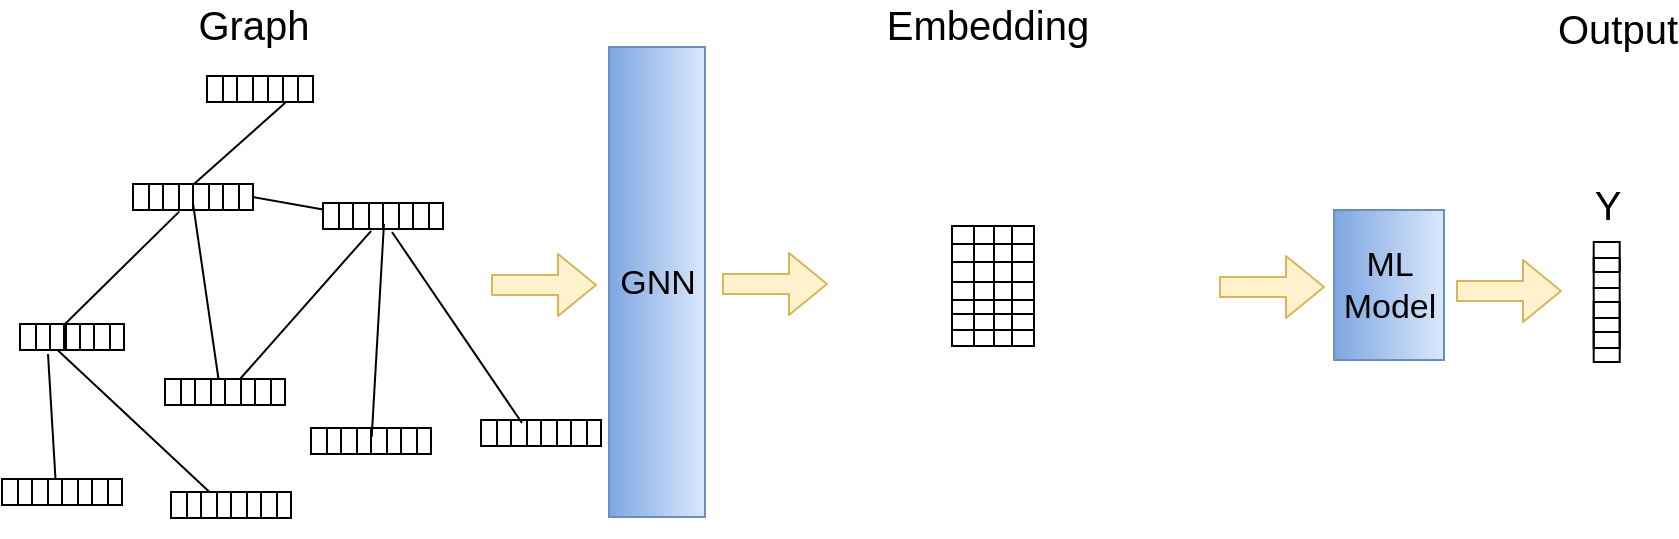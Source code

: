 <mxfile version="12.1.0" type="device" pages="1"><diagram id="8lHQUhFDbBRp9TCkwuyt" name="Page-1"><mxGraphModel dx="1915" dy="839" grid="0" gridSize="10" guides="1" tooltips="1" connect="1" arrows="1" fold="1" page="1" pageScale="1" pageWidth="827" pageHeight="1169" math="0" shadow="0"><root><mxCell id="0"/><mxCell id="1" parent="0"/><mxCell id="zCRC9m-AMN63lqZrzwzx-8" value="" style="rounded=0;whiteSpace=wrap;html=1;rotation=90;gradientColor=#7ea6e0;fillColor=#dae8fc;strokeColor=#6c8ebf;" parent="1" vertex="1"><mxGeometry x="208" y="201" width="235" height="48" as="geometry"/></mxCell><mxCell id="zCRC9m-AMN63lqZrzwzx-1" value="" style="shape=flexArrow;endArrow=classic;html=1;fillColor=#fff2cc;strokeColor=#d6b656;" parent="1" edge="1"><mxGeometry width="50" height="50" relative="1" as="geometry"><mxPoint x="242.5" y="226.5" as="sourcePoint"/><mxPoint x="295.5" y="226.5" as="targetPoint"/></mxGeometry></mxCell><mxCell id="zCRC9m-AMN63lqZrzwzx-4" value="" style="group;rotation=90;" parent="1" vertex="1" connectable="0"><mxGeometry x="769.857" y="228" width="60" height="13" as="geometry"/></mxCell><mxCell id="vm_T1OY_7fvdWbtn7zSx-109" value="" style="group;rotation=90;" parent="zCRC9m-AMN63lqZrzwzx-4" vertex="1" connectable="0"><mxGeometry width="60" height="13" as="geometry"/></mxCell><mxCell id="vm_T1OY_7fvdWbtn7zSx-99" value="" style="rounded=0;whiteSpace=wrap;html=1;fillColor=none;rotation=90;" parent="vm_T1OY_7fvdWbtn7zSx-109" vertex="1"><mxGeometry x="23" y="-22" width="15" height="13" as="geometry"/></mxCell><mxCell id="vm_T1OY_7fvdWbtn7zSx-104" value="" style="rounded=0;whiteSpace=wrap;html=1;fillColor=none;rotation=90;" parent="vm_T1OY_7fvdWbtn7zSx-109" vertex="1"><mxGeometry x="23" y="-14" width="15" height="13" as="geometry"/></mxCell><mxCell id="vm_T1OY_7fvdWbtn7zSx-105" value="" style="rounded=0;whiteSpace=wrap;html=1;fillColor=none;rotation=90;" parent="vm_T1OY_7fvdWbtn7zSx-109" vertex="1"><mxGeometry x="23" y="1" width="15" height="13" as="geometry"/></mxCell><mxCell id="vm_T1OY_7fvdWbtn7zSx-106" value="" style="rounded=0;whiteSpace=wrap;html=1;fillColor=none;rotation=90;" parent="vm_T1OY_7fvdWbtn7zSx-109" vertex="1"><mxGeometry x="23" y="8" width="15" height="13" as="geometry"/></mxCell><mxCell id="vm_T1OY_7fvdWbtn7zSx-107" value="" style="rounded=0;whiteSpace=wrap;html=1;fillColor=none;rotation=90;" parent="vm_T1OY_7fvdWbtn7zSx-109" vertex="1"><mxGeometry x="23" y="23" width="15" height="13" as="geometry"/></mxCell><mxCell id="vm_T1OY_7fvdWbtn7zSx-108" value="" style="rounded=0;whiteSpace=wrap;html=1;fillColor=none;rotation=90;" parent="vm_T1OY_7fvdWbtn7zSx-109" vertex="1"><mxGeometry x="23" y="16" width="15" height="13" as="geometry"/></mxCell><mxCell id="zCRC9m-AMN63lqZrzwzx-5" value="&lt;font style=&quot;font-size: 20px&quot;&gt;Graph&lt;/font&gt;" style="text;html=1;strokeColor=none;fillColor=none;align=center;verticalAlign=middle;whiteSpace=wrap;rounded=0;" parent="1" vertex="1"><mxGeometry x="103.5" y="86" width="40" height="20" as="geometry"/></mxCell><mxCell id="zCRC9m-AMN63lqZrzwzx-6" value="&lt;font style=&quot;font-size: 17px&quot;&gt;GNN&lt;/font&gt;" style="text;html=1;strokeColor=none;fillColor=none;align=center;verticalAlign=middle;whiteSpace=wrap;rounded=0;" parent="1" vertex="1"><mxGeometry x="305.5" y="216" width="40" height="20" as="geometry"/></mxCell><mxCell id="zCRC9m-AMN63lqZrzwzx-16" value="" style="shape=flexArrow;endArrow=classic;html=1;fillColor=#fff2cc;strokeColor=#d6b656;" parent="1" edge="1"><mxGeometry width="50" height="50" relative="1" as="geometry"><mxPoint x="725" y="229.5" as="sourcePoint"/><mxPoint x="778" y="229.5" as="targetPoint"/></mxGeometry></mxCell><mxCell id="zCRC9m-AMN63lqZrzwzx-17" value="&lt;font style=&quot;font-size: 20px&quot;&gt;Output&lt;/font&gt;" style="text;html=1;strokeColor=none;fillColor=none;align=center;verticalAlign=middle;whiteSpace=wrap;rounded=0;" parent="1" vertex="1"><mxGeometry x="785.5" y="88" width="40" height="20" as="geometry"/></mxCell><mxCell id="zCRC9m-AMN63lqZrzwzx-18" value="&lt;font style=&quot;font-size: 20px&quot;&gt;Y&lt;/font&gt;" style="text;html=1;strokeColor=none;fillColor=none;align=center;verticalAlign=middle;whiteSpace=wrap;rounded=0;" parent="1" vertex="1"><mxGeometry x="780.5" y="176" width="40" height="20" as="geometry"/></mxCell><mxCell id="XWWMTx6XwedPCGvXlt4u-77" value="" style="endArrow=none;html=1;exitX=0.5;exitY=0;exitDx=0;exitDy=0;entryX=0.085;entryY=1.019;entryDx=0;entryDy=0;entryPerimeter=0;" parent="1" source="XWWMTx6XwedPCGvXlt4u-93" target="XWWMTx6XwedPCGvXlt4u-140" edge="1"><mxGeometry width="50" height="50" relative="1" as="geometry"><mxPoint x="92" y="178.5" as="sourcePoint"/><mxPoint x="141.789" y="133.851" as="targetPoint"/></mxGeometry></mxCell><mxCell id="XWWMTx6XwedPCGvXlt4u-78" value="" style="group;rotation=51;" parent="1" vertex="1" connectable="0"><mxGeometry x="100.5" y="146" width="118" height="197" as="geometry"/></mxCell><mxCell id="XWWMTx6XwedPCGvXlt4u-79" value="" style="endArrow=none;html=1;exitX=1;exitY=0.5;exitDx=0;exitDy=0;entryX=0;entryY=0.25;entryDx=0;entryDy=0;" parent="XWWMTx6XwedPCGvXlt4u-78" source="XWWMTx6XwedPCGvXlt4u-95" target="XWWMTx6XwedPCGvXlt4u-119" edge="1"><mxGeometry width="50" height="50" relative="1" as="geometry"><mxPoint x="-9" y="35" as="sourcePoint"/><mxPoint x="89" y="45" as="targetPoint"/></mxGeometry></mxCell><mxCell id="XWWMTx6XwedPCGvXlt4u-80" value="" style="group" parent="XWWMTx6XwedPCGvXlt4u-78" vertex="1" connectable="0"><mxGeometry x="-82.5" y="30" width="194.5" height="167" as="geometry"/></mxCell><mxCell id="XWWMTx6XwedPCGvXlt4u-81" value="" style="group;rotation=166;" parent="XWWMTx6XwedPCGvXlt4u-80" vertex="1" connectable="0"><mxGeometry x="40" y="15.5" width="149" height="119.5" as="geometry"/></mxCell><mxCell id="XWWMTx6XwedPCGvXlt4u-82" value="" style="endArrow=none;html=1;entryX=1;entryY=1;entryDx=0;entryDy=0;exitX=1;exitY=1;exitDx=0;exitDy=0;" parent="XWWMTx6XwedPCGvXlt4u-81" edge="1"><mxGeometry width="50" height="50" relative="1" as="geometry"><mxPoint x="130.977" y="4.473" as="sourcePoint"/><mxPoint x="124.849" y="111.012" as="targetPoint"/></mxGeometry></mxCell><mxCell id="XWWMTx6XwedPCGvXlt4u-83" value="" style="group" parent="XWWMTx6XwedPCGvXlt4u-81" vertex="1" connectable="0"><mxGeometry x="21.5" y="82" width="60" height="13" as="geometry"/></mxCell><mxCell id="XWWMTx6XwedPCGvXlt4u-84" value="" style="rounded=0;whiteSpace=wrap;html=1;fillColor=none;" parent="XWWMTx6XwedPCGvXlt4u-83" vertex="1"><mxGeometry width="15" height="13" as="geometry"/></mxCell><mxCell id="XWWMTx6XwedPCGvXlt4u-85" value="" style="rounded=0;whiteSpace=wrap;html=1;fillColor=none;" parent="XWWMTx6XwedPCGvXlt4u-83" vertex="1"><mxGeometry x="8" width="15" height="13" as="geometry"/></mxCell><mxCell id="XWWMTx6XwedPCGvXlt4u-86" value="" style="rounded=0;whiteSpace=wrap;html=1;fillColor=none;" parent="XWWMTx6XwedPCGvXlt4u-83" vertex="1"><mxGeometry x="23" width="15" height="13" as="geometry"/></mxCell><mxCell id="XWWMTx6XwedPCGvXlt4u-87" value="" style="rounded=0;whiteSpace=wrap;html=1;fillColor=none;" parent="XWWMTx6XwedPCGvXlt4u-83" vertex="1"><mxGeometry x="30" width="15" height="13" as="geometry"/></mxCell><mxCell id="XWWMTx6XwedPCGvXlt4u-88" value="" style="rounded=0;whiteSpace=wrap;html=1;fillColor=none;" parent="XWWMTx6XwedPCGvXlt4u-83" vertex="1"><mxGeometry x="45" width="15" height="13" as="geometry"/></mxCell><mxCell id="XWWMTx6XwedPCGvXlt4u-89" value="" style="rounded=0;whiteSpace=wrap;html=1;fillColor=none;" parent="XWWMTx6XwedPCGvXlt4u-83" vertex="1"><mxGeometry x="38" width="15" height="13" as="geometry"/></mxCell><mxCell id="XWWMTx6XwedPCGvXlt4u-90" value="" style="group" parent="XWWMTx6XwedPCGvXlt4u-80" vertex="1" connectable="0"><mxGeometry x="45.5" width="60" height="13" as="geometry"/></mxCell><mxCell id="XWWMTx6XwedPCGvXlt4u-91" value="" style="rounded=0;whiteSpace=wrap;html=1;fillColor=none;" parent="XWWMTx6XwedPCGvXlt4u-90" vertex="1"><mxGeometry width="15" height="13" as="geometry"/></mxCell><mxCell id="XWWMTx6XwedPCGvXlt4u-92" value="" style="rounded=0;whiteSpace=wrap;html=1;fillColor=none;" parent="XWWMTx6XwedPCGvXlt4u-90" vertex="1"><mxGeometry x="8" width="15" height="13" as="geometry"/></mxCell><mxCell id="XWWMTx6XwedPCGvXlt4u-93" value="" style="rounded=0;whiteSpace=wrap;html=1;fillColor=none;" parent="XWWMTx6XwedPCGvXlt4u-90" vertex="1"><mxGeometry x="23" width="15" height="13" as="geometry"/></mxCell><mxCell id="XWWMTx6XwedPCGvXlt4u-94" value="" style="rounded=0;whiteSpace=wrap;html=1;fillColor=none;" parent="XWWMTx6XwedPCGvXlt4u-90" vertex="1"><mxGeometry x="30" width="15" height="13" as="geometry"/></mxCell><mxCell id="XWWMTx6XwedPCGvXlt4u-95" value="" style="rounded=0;whiteSpace=wrap;html=1;fillColor=none;" parent="XWWMTx6XwedPCGvXlt4u-90" vertex="1"><mxGeometry x="45" width="15" height="13" as="geometry"/></mxCell><mxCell id="XWWMTx6XwedPCGvXlt4u-96" value="" style="rounded=0;whiteSpace=wrap;html=1;fillColor=none;" parent="XWWMTx6XwedPCGvXlt4u-90" vertex="1"><mxGeometry x="38" width="15" height="13" as="geometry"/></mxCell><mxCell id="XWWMTx6XwedPCGvXlt4u-97" value="" style="group" parent="XWWMTx6XwedPCGvXlt4u-80" vertex="1" connectable="0"><mxGeometry x="-20" y="147.5" width="60" height="13" as="geometry"/></mxCell><mxCell id="XWWMTx6XwedPCGvXlt4u-98" value="" style="rounded=0;whiteSpace=wrap;html=1;fillColor=none;" parent="XWWMTx6XwedPCGvXlt4u-97" vertex="1"><mxGeometry width="15" height="13" as="geometry"/></mxCell><mxCell id="XWWMTx6XwedPCGvXlt4u-99" value="" style="rounded=0;whiteSpace=wrap;html=1;fillColor=none;" parent="XWWMTx6XwedPCGvXlt4u-97" vertex="1"><mxGeometry x="8" width="15" height="13" as="geometry"/></mxCell><mxCell id="XWWMTx6XwedPCGvXlt4u-100" value="" style="rounded=0;whiteSpace=wrap;html=1;fillColor=none;" parent="XWWMTx6XwedPCGvXlt4u-97" vertex="1"><mxGeometry x="23" width="15" height="13" as="geometry"/></mxCell><mxCell id="XWWMTx6XwedPCGvXlt4u-101" value="" style="rounded=0;whiteSpace=wrap;html=1;fillColor=none;" parent="XWWMTx6XwedPCGvXlt4u-97" vertex="1"><mxGeometry x="30" width="15" height="13" as="geometry"/></mxCell><mxCell id="XWWMTx6XwedPCGvXlt4u-102" value="" style="rounded=0;whiteSpace=wrap;html=1;fillColor=none;" parent="XWWMTx6XwedPCGvXlt4u-97" vertex="1"><mxGeometry x="45" width="15" height="13" as="geometry"/></mxCell><mxCell id="XWWMTx6XwedPCGvXlt4u-103" value="" style="rounded=0;whiteSpace=wrap;html=1;fillColor=none;" parent="XWWMTx6XwedPCGvXlt4u-97" vertex="1"><mxGeometry x="38" width="15" height="13" as="geometry"/></mxCell><mxCell id="XWWMTx6XwedPCGvXlt4u-104" value="" style="group" parent="XWWMTx6XwedPCGvXlt4u-80" vertex="1" connectable="0"><mxGeometry x="64.5" y="154" width="60" height="13" as="geometry"/></mxCell><mxCell id="XWWMTx6XwedPCGvXlt4u-105" value="" style="rounded=0;whiteSpace=wrap;html=1;fillColor=none;" parent="XWWMTx6XwedPCGvXlt4u-104" vertex="1"><mxGeometry width="15" height="13" as="geometry"/></mxCell><mxCell id="XWWMTx6XwedPCGvXlt4u-106" value="" style="rounded=0;whiteSpace=wrap;html=1;fillColor=none;" parent="XWWMTx6XwedPCGvXlt4u-104" vertex="1"><mxGeometry x="8" width="15" height="13" as="geometry"/></mxCell><mxCell id="XWWMTx6XwedPCGvXlt4u-107" value="" style="rounded=0;whiteSpace=wrap;html=1;fillColor=none;" parent="XWWMTx6XwedPCGvXlt4u-104" vertex="1"><mxGeometry x="30" width="15" height="13" as="geometry"/></mxCell><mxCell id="XWWMTx6XwedPCGvXlt4u-108" value="" style="rounded=0;whiteSpace=wrap;html=1;fillColor=none;" parent="XWWMTx6XwedPCGvXlt4u-104" vertex="1"><mxGeometry x="45" width="15" height="13" as="geometry"/></mxCell><mxCell id="XWWMTx6XwedPCGvXlt4u-109" value="" style="rounded=0;whiteSpace=wrap;html=1;fillColor=none;" parent="XWWMTx6XwedPCGvXlt4u-104" vertex="1"><mxGeometry x="38" width="15" height="13" as="geometry"/></mxCell><mxCell id="XWWMTx6XwedPCGvXlt4u-110" value="" style="group" parent="XWWMTx6XwedPCGvXlt4u-80" vertex="1" connectable="0"><mxGeometry x="134.5" y="122" width="60" height="13" as="geometry"/></mxCell><mxCell id="XWWMTx6XwedPCGvXlt4u-111" value="" style="rounded=0;whiteSpace=wrap;html=1;fillColor=none;" parent="XWWMTx6XwedPCGvXlt4u-110" vertex="1"><mxGeometry width="15" height="13" as="geometry"/></mxCell><mxCell id="XWWMTx6XwedPCGvXlt4u-112" value="" style="rounded=0;whiteSpace=wrap;html=1;fillColor=none;" parent="XWWMTx6XwedPCGvXlt4u-110" vertex="1"><mxGeometry x="8" width="15" height="13" as="geometry"/></mxCell><mxCell id="XWWMTx6XwedPCGvXlt4u-113" value="" style="rounded=0;whiteSpace=wrap;html=1;fillColor=none;" parent="XWWMTx6XwedPCGvXlt4u-110" vertex="1"><mxGeometry x="23" width="15" height="13" as="geometry"/></mxCell><mxCell id="XWWMTx6XwedPCGvXlt4u-114" value="" style="rounded=0;whiteSpace=wrap;html=1;fillColor=none;" parent="XWWMTx6XwedPCGvXlt4u-110" vertex="1"><mxGeometry x="30" width="15" height="13" as="geometry"/></mxCell><mxCell id="XWWMTx6XwedPCGvXlt4u-115" value="" style="rounded=0;whiteSpace=wrap;html=1;fillColor=none;" parent="XWWMTx6XwedPCGvXlt4u-110" vertex="1"><mxGeometry x="45" width="15" height="13" as="geometry"/></mxCell><mxCell id="XWWMTx6XwedPCGvXlt4u-116" value="" style="rounded=0;whiteSpace=wrap;html=1;fillColor=none;" parent="XWWMTx6XwedPCGvXlt4u-110" vertex="1"><mxGeometry x="38" width="15" height="13" as="geometry"/></mxCell><mxCell id="XWWMTx6XwedPCGvXlt4u-117" value="" style="endArrow=none;html=1;exitX=0;exitY=0.75;exitDx=0;exitDy=0;entryX=0.25;entryY=0;entryDx=0;entryDy=0;" parent="XWWMTx6XwedPCGvXlt4u-80" source="XWWMTx6XwedPCGvXlt4u-94" target="XWWMTx6XwedPCGvXlt4u-86" edge="1"><mxGeometry width="50" height="50" relative="1" as="geometry"><mxPoint x="74" y="6.5" as="sourcePoint"/><mxPoint x="86" y="104.5" as="targetPoint"/></mxGeometry></mxCell><mxCell id="XWWMTx6XwedPCGvXlt4u-118" value="" style="group" parent="XWWMTx6XwedPCGvXlt4u-78" vertex="1" connectable="0"><mxGeometry x="58" y="39.5" width="60" height="13" as="geometry"/></mxCell><mxCell id="XWWMTx6XwedPCGvXlt4u-119" value="" style="rounded=0;whiteSpace=wrap;html=1;fillColor=none;" parent="XWWMTx6XwedPCGvXlt4u-118" vertex="1"><mxGeometry width="15" height="13" as="geometry"/></mxCell><mxCell id="XWWMTx6XwedPCGvXlt4u-120" value="" style="rounded=0;whiteSpace=wrap;html=1;fillColor=none;" parent="XWWMTx6XwedPCGvXlt4u-118" vertex="1"><mxGeometry x="8" width="15" height="13" as="geometry"/></mxCell><mxCell id="XWWMTx6XwedPCGvXlt4u-121" value="" style="rounded=0;whiteSpace=wrap;html=1;fillColor=none;" parent="XWWMTx6XwedPCGvXlt4u-118" vertex="1"><mxGeometry x="23" width="15" height="13" as="geometry"/></mxCell><mxCell id="XWWMTx6XwedPCGvXlt4u-122" value="" style="rounded=0;whiteSpace=wrap;html=1;fillColor=none;" parent="XWWMTx6XwedPCGvXlt4u-118" vertex="1"><mxGeometry x="30" width="15" height="13" as="geometry"/></mxCell><mxCell id="XWWMTx6XwedPCGvXlt4u-123" value="" style="rounded=0;whiteSpace=wrap;html=1;fillColor=none;" parent="XWWMTx6XwedPCGvXlt4u-118" vertex="1"><mxGeometry x="45" width="15" height="13" as="geometry"/></mxCell><mxCell id="XWWMTx6XwedPCGvXlt4u-124" value="" style="rounded=0;whiteSpace=wrap;html=1;fillColor=none;" parent="XWWMTx6XwedPCGvXlt4u-118" vertex="1"><mxGeometry x="38" width="15" height="13" as="geometry"/></mxCell><mxCell id="XWWMTx6XwedPCGvXlt4u-125" value="" style="endArrow=none;html=1;exitX=0.5;exitY=0;exitDx=0;exitDy=0;entryX=0.073;entryY=1.069;entryDx=0;entryDy=0;entryPerimeter=0;" parent="XWWMTx6XwedPCGvXlt4u-78" source="XWWMTx6XwedPCGvXlt4u-87" target="XWWMTx6XwedPCGvXlt4u-121" edge="1"><mxGeometry width="50" height="50" relative="1" as="geometry"><mxPoint x="8.463" y="133.891" as="sourcePoint"/><mxPoint x="86.5" y="45.5" as="targetPoint"/></mxGeometry></mxCell><mxCell id="XWWMTx6XwedPCGvXlt4u-128" value="" style="endArrow=none;html=1;" parent="1" edge="1"><mxGeometry width="50" height="50" relative="1" as="geometry"><mxPoint x="193" y="200" as="sourcePoint"/><mxPoint x="258" y="295.5" as="targetPoint"/></mxGeometry></mxCell><mxCell id="XWWMTx6XwedPCGvXlt4u-130" value="" style="rounded=0;whiteSpace=wrap;html=1;fillColor=none;" parent="1" vertex="1"><mxGeometry x="7" y="246" width="15" height="13" as="geometry"/></mxCell><mxCell id="XWWMTx6XwedPCGvXlt4u-131" value="" style="rounded=0;whiteSpace=wrap;html=1;fillColor=none;" parent="1" vertex="1"><mxGeometry x="22" y="246" width="15" height="13" as="geometry"/></mxCell><mxCell id="XWWMTx6XwedPCGvXlt4u-132" value="" style="rounded=0;whiteSpace=wrap;html=1;fillColor=none;" parent="1" vertex="1"><mxGeometry x="29" y="246" width="15" height="13" as="geometry"/></mxCell><mxCell id="XWWMTx6XwedPCGvXlt4u-133" value="" style="rounded=0;whiteSpace=wrap;html=1;fillColor=none;" parent="1" vertex="1"><mxGeometry x="44" y="246" width="15" height="13" as="geometry"/></mxCell><mxCell id="XWWMTx6XwedPCGvXlt4u-134" value="" style="rounded=0;whiteSpace=wrap;html=1;fillColor=none;" parent="1" vertex="1"><mxGeometry x="37" y="246" width="15" height="13" as="geometry"/></mxCell><mxCell id="XWWMTx6XwedPCGvXlt4u-135" value="" style="group" parent="1" vertex="1" connectable="0"><mxGeometry x="100.5" y="122" width="60" height="13" as="geometry"/></mxCell><mxCell id="XWWMTx6XwedPCGvXlt4u-136" value="" style="rounded=0;whiteSpace=wrap;html=1;fillColor=none;" parent="XWWMTx6XwedPCGvXlt4u-135" vertex="1"><mxGeometry width="15" height="13" as="geometry"/></mxCell><mxCell id="XWWMTx6XwedPCGvXlt4u-137" value="" style="rounded=0;whiteSpace=wrap;html=1;fillColor=none;" parent="XWWMTx6XwedPCGvXlt4u-135" vertex="1"><mxGeometry x="8" width="15" height="13" as="geometry"/></mxCell><mxCell id="XWWMTx6XwedPCGvXlt4u-138" value="" style="rounded=0;whiteSpace=wrap;html=1;fillColor=none;" parent="XWWMTx6XwedPCGvXlt4u-135" vertex="1"><mxGeometry x="23" width="15" height="13" as="geometry"/></mxCell><mxCell id="XWWMTx6XwedPCGvXlt4u-139" value="" style="rounded=0;whiteSpace=wrap;html=1;fillColor=none;" parent="XWWMTx6XwedPCGvXlt4u-135" vertex="1"><mxGeometry x="30.5" width="15" height="13" as="geometry"/></mxCell><mxCell id="XWWMTx6XwedPCGvXlt4u-140" value="" style="rounded=0;whiteSpace=wrap;html=1;fillColor=none;" parent="XWWMTx6XwedPCGvXlt4u-135" vertex="1"><mxGeometry x="38" width="15" height="13" as="geometry"/></mxCell><mxCell id="XWWMTx6XwedPCGvXlt4u-142" value="" style="group" parent="1" vertex="1" connectable="0"><mxGeometry x="237.5" y="294" width="60" height="13" as="geometry"/></mxCell><mxCell id="XWWMTx6XwedPCGvXlt4u-143" value="" style="rounded=0;whiteSpace=wrap;html=1;fillColor=none;" parent="XWWMTx6XwedPCGvXlt4u-142" vertex="1"><mxGeometry width="15" height="13" as="geometry"/></mxCell><mxCell id="XWWMTx6XwedPCGvXlt4u-144" value="" style="rounded=0;whiteSpace=wrap;html=1;fillColor=none;" parent="XWWMTx6XwedPCGvXlt4u-142" vertex="1"><mxGeometry x="8" width="15" height="13" as="geometry"/></mxCell><mxCell id="XWWMTx6XwedPCGvXlt4u-145" value="" style="rounded=0;whiteSpace=wrap;html=1;fillColor=none;" parent="XWWMTx6XwedPCGvXlt4u-142" vertex="1"><mxGeometry x="23" width="15" height="13" as="geometry"/></mxCell><mxCell id="XWWMTx6XwedPCGvXlt4u-146" value="" style="rounded=0;whiteSpace=wrap;html=1;fillColor=none;" parent="XWWMTx6XwedPCGvXlt4u-142" vertex="1"><mxGeometry x="30" width="15" height="13" as="geometry"/></mxCell><mxCell id="XWWMTx6XwedPCGvXlt4u-147" value="" style="rounded=0;whiteSpace=wrap;html=1;fillColor=none;" parent="XWWMTx6XwedPCGvXlt4u-142" vertex="1"><mxGeometry x="45" width="15" height="13" as="geometry"/></mxCell><mxCell id="XWWMTx6XwedPCGvXlt4u-148" value="" style="rounded=0;whiteSpace=wrap;html=1;fillColor=none;" parent="XWWMTx6XwedPCGvXlt4u-142" vertex="1"><mxGeometry x="38" width="15" height="13" as="geometry"/></mxCell><mxCell id="XWWMTx6XwedPCGvXlt4u-149" value="" style="endArrow=none;html=1;exitX=0.25;exitY=0;exitDx=0;exitDy=0;" parent="1" source="XWWMTx6XwedPCGvXlt4u-100" edge="1"><mxGeometry width="50" height="50" relative="1" as="geometry"><mxPoint x="24.464" y="329.036" as="sourcePoint"/><mxPoint x="21" y="261" as="targetPoint"/></mxGeometry></mxCell><mxCell id="XWWMTx6XwedPCGvXlt4u-150" value="" style="endArrow=none;html=1;exitX=0.5;exitY=0;exitDx=0;exitDy=0;entryX=0.007;entryY=1.062;entryDx=0;entryDy=0;entryPerimeter=0;" parent="1" source="XWWMTx6XwedPCGvXlt4u-131" target="XWWMTx6XwedPCGvXlt4u-93" edge="1"><mxGeometry width="50" height="50" relative="1" as="geometry"><mxPoint x="23" y="251" as="sourcePoint"/><mxPoint x="93" y="181" as="targetPoint"/></mxGeometry></mxCell><mxCell id="XWWMTx6XwedPCGvXlt4u-151" value="" style="endArrow=none;html=1;exitX=0.25;exitY=1;exitDx=0;exitDy=0;entryX=0.75;entryY=0;entryDx=0;entryDy=0;" parent="1" source="XWWMTx6XwedPCGvXlt4u-131" target="XWWMTx6XwedPCGvXlt4u-106" edge="1"><mxGeometry width="50" height="50" relative="1" as="geometry"><mxPoint x="23" y="256" as="sourcePoint"/><mxPoint x="105.333" y="332.101" as="targetPoint"/></mxGeometry></mxCell><mxCell id="XWWMTx6XwedPCGvXlt4u-152" value="" style="rounded=0;whiteSpace=wrap;html=1;fillColor=none;" parent="1" vertex="1"><mxGeometry x="97.5" y="330" width="15" height="13" as="geometry"/></mxCell><mxCell id="XWWMTx6XwedPCGvXlt4u-153" value="" style="rounded=0;whiteSpace=wrap;html=1;fillColor=none;" parent="1" vertex="1"><mxGeometry x="15" y="246" width="15" height="13" as="geometry"/></mxCell><mxCell id="XWWMTx6XwedPCGvXlt4u-227" value="" style="rounded=0;whiteSpace=wrap;html=1;rotation=90;gradientColor=#7ea6e0;fillColor=#dae8fc;strokeColor=#6c8ebf;" parent="1" vertex="1"><mxGeometry x="654" y="199" width="75" height="55" as="geometry"/></mxCell><mxCell id="XWWMTx6XwedPCGvXlt4u-228" value="" style="shape=flexArrow;endArrow=classic;html=1;fillColor=#fff2cc;strokeColor=#d6b656;" parent="1" edge="1"><mxGeometry width="50" height="50" relative="1" as="geometry"><mxPoint x="606.5" y="227.5" as="sourcePoint"/><mxPoint x="659.5" y="227.5" as="targetPoint"/></mxGeometry></mxCell><mxCell id="XWWMTx6XwedPCGvXlt4u-229" value="&lt;font style=&quot;font-size: 17px&quot;&gt;ML&lt;br&gt;Model&lt;br&gt;&lt;/font&gt;" style="text;html=1;strokeColor=none;fillColor=none;align=center;verticalAlign=middle;whiteSpace=wrap;rounded=0;" parent="1" vertex="1"><mxGeometry x="671.5" y="217" width="40" height="20" as="geometry"/></mxCell><mxCell id="XWWMTx6XwedPCGvXlt4u-239" value="" style="shape=flexArrow;endArrow=classic;html=1;fillColor=#fff2cc;strokeColor=#d6b656;" parent="1" edge="1"><mxGeometry width="50" height="50" relative="1" as="geometry"><mxPoint x="358" y="226.0" as="sourcePoint"/><mxPoint x="411" y="226.0" as="targetPoint"/></mxGeometry></mxCell><mxCell id="XWWMTx6XwedPCGvXlt4u-256" value="&lt;font style=&quot;font-size: 20px&quot;&gt;Embedding&lt;/font&gt;" style="text;html=1;strokeColor=none;fillColor=none;align=center;verticalAlign=middle;whiteSpace=wrap;rounded=0;" parent="1" vertex="1"><mxGeometry x="470.5" y="86" width="40" height="20" as="geometry"/></mxCell><mxCell id="i4_U2miDdIxsKaShdJ-t-1" value="" style="rounded=0;whiteSpace=wrap;html=1;" vertex="1" parent="1"><mxGeometry x="473" y="197" width="30" height="60" as="geometry"/></mxCell><mxCell id="i4_U2miDdIxsKaShdJ-t-2" value="" style="rounded=0;whiteSpace=wrap;html=1;fillColor=none;" vertex="1" parent="1"><mxGeometry x="484" y="197" width="30" height="60" as="geometry"/></mxCell><mxCell id="i4_U2miDdIxsKaShdJ-t-3" value="" style="rounded=0;whiteSpace=wrap;html=1;fillColor=none;" vertex="1" parent="1"><mxGeometry x="494" y="197" width="20" height="60" as="geometry"/></mxCell><mxCell id="i4_U2miDdIxsKaShdJ-t-4" value="" style="rounded=0;whiteSpace=wrap;html=1;fillColor=none;" vertex="1" parent="1"><mxGeometry x="473" y="206" width="41" height="43" as="geometry"/></mxCell><mxCell id="i4_U2miDdIxsKaShdJ-t-5" value="" style="rounded=0;whiteSpace=wrap;html=1;fillColor=none;" vertex="1" parent="1"><mxGeometry x="473" y="215" width="41" height="26" as="geometry"/></mxCell><mxCell id="i4_U2miDdIxsKaShdJ-t-6" value="" style="rounded=0;whiteSpace=wrap;html=1;fillColor=none;" vertex="1" parent="1"><mxGeometry x="473" y="225" width="41" height="9" as="geometry"/></mxCell></root></mxGraphModel></diagram></mxfile>